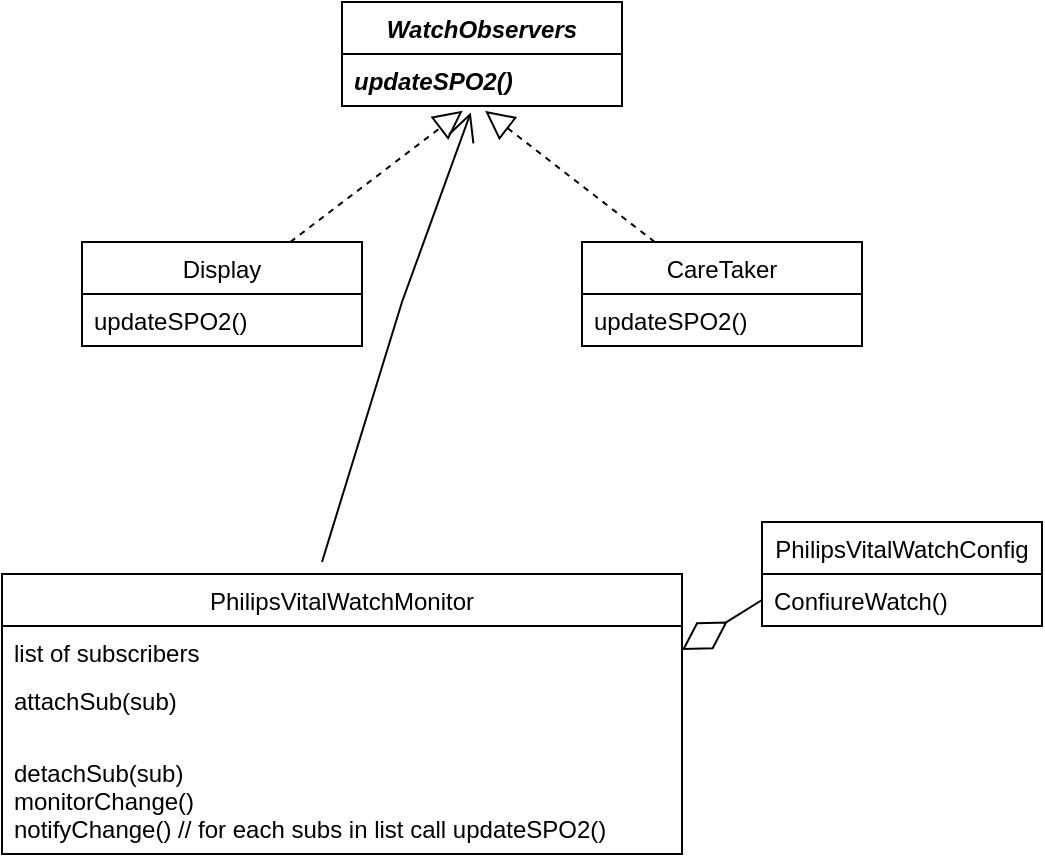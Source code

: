 <mxfile version="20.1.3" type="github">
  <diagram id="Dqg8gI9X4gpdxo1kz8tV" name="Page-1">
    <mxGraphModel dx="528" dy="473" grid="1" gridSize="10" guides="1" tooltips="1" connect="1" arrows="1" fold="1" page="1" pageScale="1" pageWidth="850" pageHeight="1100" math="0" shadow="0">
      <root>
        <mxCell id="0" />
        <mxCell id="1" parent="0" />
        <mxCell id="cBvsEF9ys3iTo3MnXstM-1" value="Display" style="swimlane;fontStyle=0;childLayout=stackLayout;horizontal=1;startSize=26;fillColor=none;horizontalStack=0;resizeParent=1;resizeParentMax=0;resizeLast=0;collapsible=1;marginBottom=0;" vertex="1" parent="1">
          <mxGeometry x="40" y="140" width="140" height="52" as="geometry" />
        </mxCell>
        <mxCell id="cBvsEF9ys3iTo3MnXstM-3" value="updateSPO2()" style="text;strokeColor=none;fillColor=none;align=left;verticalAlign=top;spacingLeft=4;spacingRight=4;overflow=hidden;rotatable=0;points=[[0,0.5],[1,0.5]];portConstraint=eastwest;" vertex="1" parent="cBvsEF9ys3iTo3MnXstM-1">
          <mxGeometry y="26" width="140" height="26" as="geometry" />
        </mxCell>
        <mxCell id="cBvsEF9ys3iTo3MnXstM-5" value="CareTaker" style="swimlane;fontStyle=0;childLayout=stackLayout;horizontal=1;startSize=26;fillColor=none;horizontalStack=0;resizeParent=1;resizeParentMax=0;resizeLast=0;collapsible=1;marginBottom=0;" vertex="1" parent="1">
          <mxGeometry x="290" y="140" width="140" height="52" as="geometry" />
        </mxCell>
        <mxCell id="cBvsEF9ys3iTo3MnXstM-6" value="updateSPO2()" style="text;strokeColor=none;fillColor=none;align=left;verticalAlign=top;spacingLeft=4;spacingRight=4;overflow=hidden;rotatable=0;points=[[0,0.5],[1,0.5]];portConstraint=eastwest;" vertex="1" parent="cBvsEF9ys3iTo3MnXstM-5">
          <mxGeometry y="26" width="140" height="26" as="geometry" />
        </mxCell>
        <mxCell id="cBvsEF9ys3iTo3MnXstM-9" value="PhilipsVitalWatchMonitor" style="swimlane;fontStyle=0;childLayout=stackLayout;horizontal=1;startSize=26;fillColor=none;horizontalStack=0;resizeParent=1;resizeParentMax=0;resizeLast=0;collapsible=1;marginBottom=0;" vertex="1" parent="1">
          <mxGeometry y="306" width="340" height="140" as="geometry" />
        </mxCell>
        <mxCell id="cBvsEF9ys3iTo3MnXstM-10" value="list of subscribers&#xa;&#xa;NotifySP20Change()&#xa;&#xa;" style="text;strokeColor=none;fillColor=none;align=left;verticalAlign=top;spacingLeft=4;spacingRight=4;overflow=hidden;rotatable=0;points=[[0,0.5],[1,0.5]];portConstraint=eastwest;" vertex="1" parent="cBvsEF9ys3iTo3MnXstM-9">
          <mxGeometry y="26" width="340" height="24" as="geometry" />
        </mxCell>
        <mxCell id="cBvsEF9ys3iTo3MnXstM-11" value="attachSub(sub)" style="text;strokeColor=none;fillColor=none;align=left;verticalAlign=top;spacingLeft=4;spacingRight=4;overflow=hidden;rotatable=0;points=[[0,0.5],[1,0.5]];portConstraint=eastwest;" vertex="1" parent="cBvsEF9ys3iTo3MnXstM-9">
          <mxGeometry y="50" width="340" height="36" as="geometry" />
        </mxCell>
        <mxCell id="cBvsEF9ys3iTo3MnXstM-12" value="detachSub(sub)&#xa;monitorChange()&#xa;notifyChange() // for each subs in list call updateSPO2()" style="text;strokeColor=none;fillColor=none;align=left;verticalAlign=top;spacingLeft=4;spacingRight=4;overflow=hidden;rotatable=0;points=[[0,0.5],[1,0.5]];portConstraint=eastwest;" vertex="1" parent="cBvsEF9ys3iTo3MnXstM-9">
          <mxGeometry y="86" width="340" height="54" as="geometry" />
        </mxCell>
        <mxCell id="cBvsEF9ys3iTo3MnXstM-14" value="PhilipsVitalWatchConfig" style="swimlane;fontStyle=0;childLayout=stackLayout;horizontal=1;startSize=26;fillColor=none;horizontalStack=0;resizeParent=1;resizeParentMax=0;resizeLast=0;collapsible=1;marginBottom=0;" vertex="1" parent="1">
          <mxGeometry x="380" y="280" width="140" height="52" as="geometry" />
        </mxCell>
        <mxCell id="cBvsEF9ys3iTo3MnXstM-15" value="ConfiureWatch()" style="text;strokeColor=none;fillColor=none;align=left;verticalAlign=top;spacingLeft=4;spacingRight=4;overflow=hidden;rotatable=0;points=[[0,0.5],[1,0.5]];portConstraint=eastwest;" vertex="1" parent="cBvsEF9ys3iTo3MnXstM-14">
          <mxGeometry y="26" width="140" height="26" as="geometry" />
        </mxCell>
        <mxCell id="cBvsEF9ys3iTo3MnXstM-28" value="" style="endArrow=diamondThin;endFill=0;endSize=24;html=1;rounded=0;exitX=0;exitY=0.5;exitDx=0;exitDy=0;entryX=1;entryY=0.5;entryDx=0;entryDy=0;" edge="1" parent="1" source="cBvsEF9ys3iTo3MnXstM-15" target="cBvsEF9ys3iTo3MnXstM-10">
          <mxGeometry width="160" relative="1" as="geometry">
            <mxPoint x="190" y="350" as="sourcePoint" />
            <mxPoint x="300" y="340" as="targetPoint" />
          </mxGeometry>
        </mxCell>
        <mxCell id="cBvsEF9ys3iTo3MnXstM-33" value="WatchObservers" style="swimlane;fontStyle=3;childLayout=stackLayout;horizontal=1;startSize=26;fillColor=none;horizontalStack=0;resizeParent=1;resizeParentMax=0;resizeLast=0;collapsible=1;marginBottom=0;" vertex="1" parent="1">
          <mxGeometry x="170" y="20" width="140" height="52" as="geometry" />
        </mxCell>
        <mxCell id="cBvsEF9ys3iTo3MnXstM-34" value="updateSPO2()" style="text;strokeColor=none;fillColor=none;align=left;verticalAlign=top;spacingLeft=4;spacingRight=4;overflow=hidden;rotatable=0;points=[[0,0.5],[1,0.5]];portConstraint=eastwest;fontStyle=3" vertex="1" parent="cBvsEF9ys3iTo3MnXstM-33">
          <mxGeometry y="26" width="140" height="26" as="geometry" />
        </mxCell>
        <mxCell id="cBvsEF9ys3iTo3MnXstM-37" value="" style="endArrow=block;dashed=1;endFill=0;endSize=12;html=1;rounded=0;entryX=0.431;entryY=1.092;entryDx=0;entryDy=0;entryPerimeter=0;" edge="1" parent="1" source="cBvsEF9ys3iTo3MnXstM-1" target="cBvsEF9ys3iTo3MnXstM-34">
          <mxGeometry width="160" relative="1" as="geometry">
            <mxPoint x="190" y="210" as="sourcePoint" />
            <mxPoint x="350" y="210" as="targetPoint" />
          </mxGeometry>
        </mxCell>
        <mxCell id="cBvsEF9ys3iTo3MnXstM-38" value="" style="endArrow=block;dashed=1;endFill=0;endSize=12;html=1;rounded=0;entryX=0.511;entryY=1.092;entryDx=0;entryDy=0;entryPerimeter=0;" edge="1" parent="1" source="cBvsEF9ys3iTo3MnXstM-5" target="cBvsEF9ys3iTo3MnXstM-34">
          <mxGeometry width="160" relative="1" as="geometry">
            <mxPoint x="187.999" y="160" as="sourcePoint" />
            <mxPoint x="240.34" y="84.392" as="targetPoint" />
          </mxGeometry>
        </mxCell>
        <mxCell id="cBvsEF9ys3iTo3MnXstM-39" value="" style="endArrow=open;endFill=1;endSize=12;html=1;rounded=0;entryX=0.46;entryY=1.123;entryDx=0;entryDy=0;entryPerimeter=0;" edge="1" parent="1" target="cBvsEF9ys3iTo3MnXstM-34">
          <mxGeometry width="160" relative="1" as="geometry">
            <mxPoint x="160" y="300" as="sourcePoint" />
            <mxPoint x="350" y="210" as="targetPoint" />
            <Array as="points">
              <mxPoint x="200" y="170" />
            </Array>
          </mxGeometry>
        </mxCell>
      </root>
    </mxGraphModel>
  </diagram>
</mxfile>

